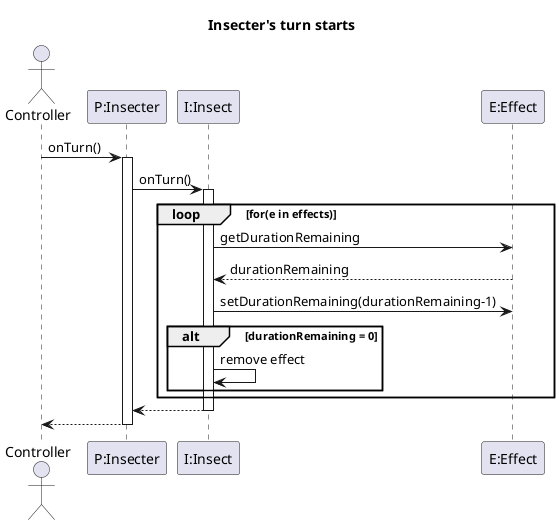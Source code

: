 @startuml startTurn_insecter
title Insecter's turn starts

actor Controller
participant "P:Insecter" as P
participant "I:Insect" as I
participant "E:Effect" as E
'participant ""

Controller -> P : onTurn()
activate P
    P -> I : onTurn()
    activate I
        loop for(e in effects)
            

            I -> E : getDurationRemaining
            E --> I : durationRemaining
            I -> E : setDurationRemaining(durationRemaining-1)
    
            alt durationRemaining = 0
                I -> I : remove effect
            end

        end
    P <-- I
    deactivate I

Controller <-- P
deactivate P

@enduml